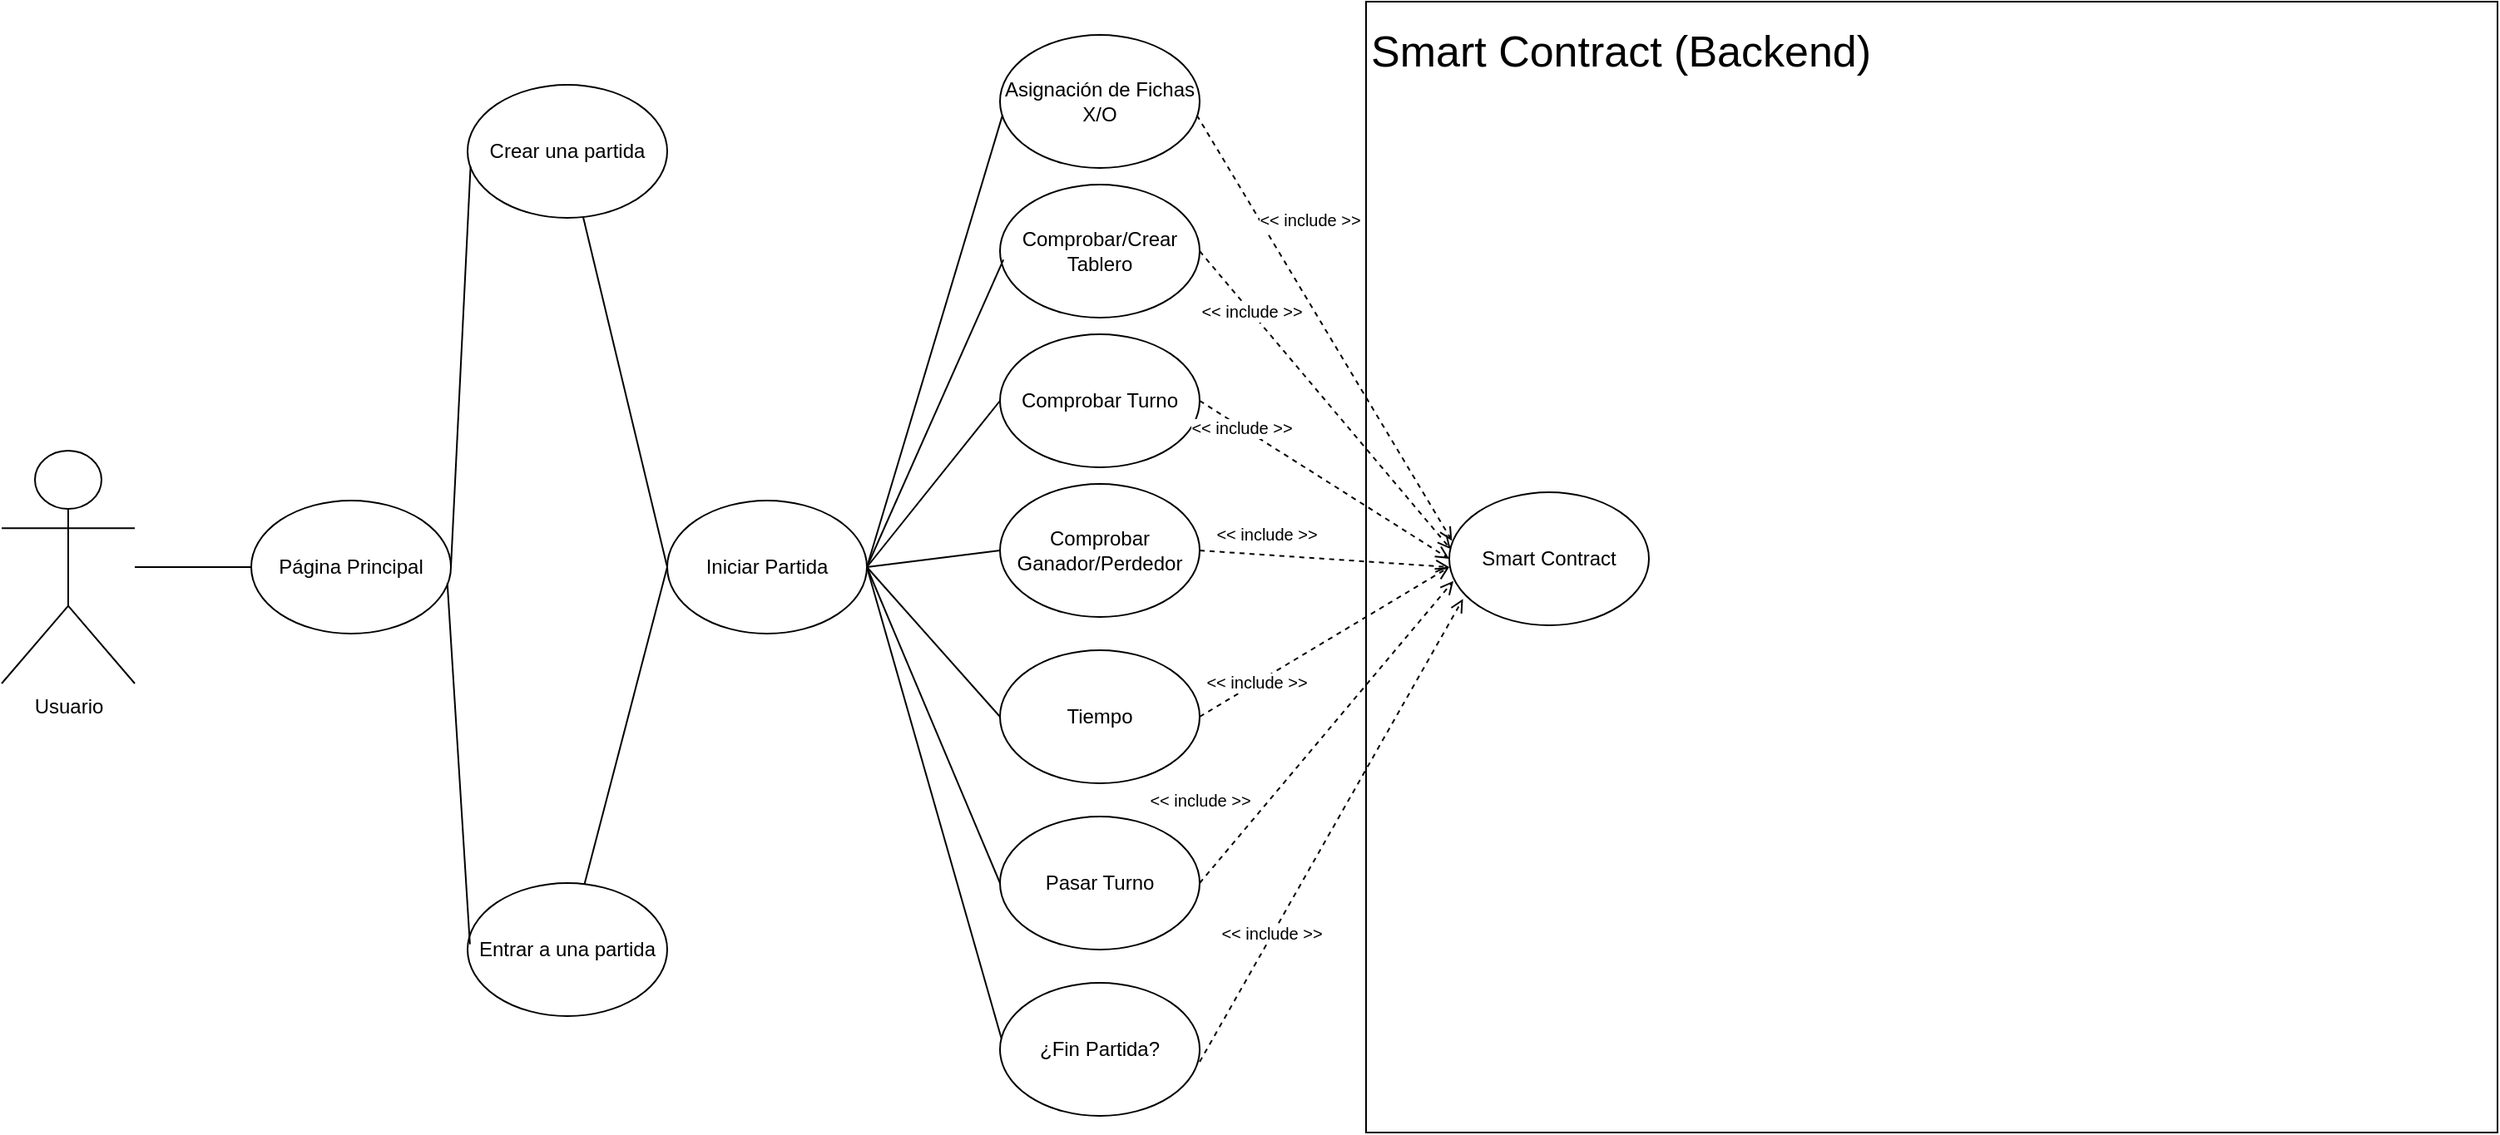 <mxfile version="16.6.6" type="device"><diagram name="Page-1" id="2c0d36ab-eaac-3732-788b-9136903baeff"><mxGraphModel dx="1185" dy="708" grid="1" gridSize="10" guides="1" tooltips="1" connect="1" arrows="1" fold="1" page="1" pageScale="1.5" pageWidth="1169" pageHeight="827" background="#ffffff" math="0" shadow="0"><root><mxCell id="0"/><mxCell id="1" parent="0"/><mxCell id="RkdWER1qY-3i4UcHdXwf-169" value="Smart Contract (Backend)" style="aspect=fixed;align=left;labelBorderColor=none;labelBackgroundColor=none;fontColor=default;whiteSpace=wrap;html=1;spacingTop=0;spacing=3;spacingBottom=620;fontSize=26;" vertex="1" parent="1"><mxGeometry x="860" y="120" width="680" height="680" as="geometry"/></mxCell><mxCell id="RkdWER1qY-3i4UcHdXwf-123" value="Usuario" style="shape=umlActor;verticalLabelPosition=bottom;verticalAlign=top;html=1;outlineConnect=0;" vertex="1" parent="1"><mxGeometry x="40" y="390" width="80" height="140" as="geometry"/></mxCell><mxCell id="RkdWER1qY-3i4UcHdXwf-131" value="Crear una partida" style="ellipse;whiteSpace=wrap;html=1;labelBackgroundColor=none;labelBorderColor=none;fontColor=default;" vertex="1" parent="1"><mxGeometry x="320" y="170" width="120" height="80" as="geometry"/></mxCell><mxCell id="RkdWER1qY-3i4UcHdXwf-132" value="Página Principal" style="ellipse;whiteSpace=wrap;html=1;labelBackgroundColor=none;labelBorderColor=none;fontColor=default;" vertex="1" parent="1"><mxGeometry x="190" y="420" width="120" height="80" as="geometry"/></mxCell><mxCell id="RkdWER1qY-3i4UcHdXwf-133" value="Entrar a una partida" style="ellipse;whiteSpace=wrap;html=1;labelBackgroundColor=none;labelBorderColor=none;fontColor=default;" vertex="1" parent="1"><mxGeometry x="320" y="650" width="120" height="80" as="geometry"/></mxCell><mxCell id="RkdWER1qY-3i4UcHdXwf-134" value="" style="endArrow=none;html=1;rounded=0;fontColor=default;entryX=0;entryY=0.5;entryDx=0;entryDy=0;" edge="1" parent="1" source="RkdWER1qY-3i4UcHdXwf-123" target="RkdWER1qY-3i4UcHdXwf-132"><mxGeometry width="50" height="50" relative="1" as="geometry"><mxPoint x="320" y="350" as="sourcePoint"/><mxPoint x="370" y="300" as="targetPoint"/></mxGeometry></mxCell><mxCell id="RkdWER1qY-3i4UcHdXwf-135" value="" style="endArrow=none;html=1;rounded=0;fontColor=default;entryX=0.015;entryY=0.615;entryDx=0;entryDy=0;entryPerimeter=0;exitX=1;exitY=0.5;exitDx=0;exitDy=0;" edge="1" parent="1" source="RkdWER1qY-3i4UcHdXwf-132" target="RkdWER1qY-3i4UcHdXwf-131"><mxGeometry width="50" height="50" relative="1" as="geometry"><mxPoint x="320" y="350" as="sourcePoint"/><mxPoint x="370" y="300" as="targetPoint"/></mxGeometry></mxCell><mxCell id="RkdWER1qY-3i4UcHdXwf-136" value="" style="endArrow=none;html=1;rounded=0;fontColor=default;exitX=0.982;exitY=0.62;exitDx=0;exitDy=0;exitPerimeter=0;entryX=0.012;entryY=0.46;entryDx=0;entryDy=0;entryPerimeter=0;" edge="1" parent="1" source="RkdWER1qY-3i4UcHdXwf-132" target="RkdWER1qY-3i4UcHdXwf-133"><mxGeometry width="50" height="50" relative="1" as="geometry"><mxPoint x="320" y="350" as="sourcePoint"/><mxPoint x="370" y="300" as="targetPoint"/></mxGeometry></mxCell><mxCell id="RkdWER1qY-3i4UcHdXwf-139" value="Iniciar Partida" style="ellipse;whiteSpace=wrap;html=1;labelBackgroundColor=none;labelBorderColor=none;fontColor=default;" vertex="1" parent="1"><mxGeometry x="440" y="420" width="120" height="80" as="geometry"/></mxCell><mxCell id="RkdWER1qY-3i4UcHdXwf-140" value="" style="endArrow=none;html=1;rounded=0;fontColor=default;exitX=0;exitY=0.5;exitDx=0;exitDy=0;" edge="1" parent="1" source="RkdWER1qY-3i4UcHdXwf-139" target="RkdWER1qY-3i4UcHdXwf-131"><mxGeometry width="50" height="50" relative="1" as="geometry"><mxPoint x="450" y="330" as="sourcePoint"/><mxPoint x="540" y="310" as="targetPoint"/></mxGeometry></mxCell><mxCell id="RkdWER1qY-3i4UcHdXwf-141" value="" style="endArrow=none;html=1;rounded=0;fontColor=default;entryX=0;entryY=0.5;entryDx=0;entryDy=0;" edge="1" parent="1" source="RkdWER1qY-3i4UcHdXwf-133" target="RkdWER1qY-3i4UcHdXwf-139"><mxGeometry width="50" height="50" relative="1" as="geometry"><mxPoint x="490" y="360" as="sourcePoint"/><mxPoint x="540" y="310" as="targetPoint"/></mxGeometry></mxCell><mxCell id="RkdWER1qY-3i4UcHdXwf-144" value="Asignación de Fichas X/O" style="ellipse;whiteSpace=wrap;html=1;labelBackgroundColor=none;labelBorderColor=none;fontColor=default;" vertex="1" parent="1"><mxGeometry x="640" y="140" width="120" height="80" as="geometry"/></mxCell><mxCell id="RkdWER1qY-3i4UcHdXwf-145" value="Comprobar/Crear Tablero" style="ellipse;whiteSpace=wrap;html=1;labelBackgroundColor=none;labelBorderColor=none;fontColor=default;" vertex="1" parent="1"><mxGeometry x="640" y="230" width="120" height="80" as="geometry"/></mxCell><mxCell id="RkdWER1qY-3i4UcHdXwf-146" value="Comprobar Turno" style="ellipse;whiteSpace=wrap;html=1;labelBackgroundColor=none;labelBorderColor=none;fontColor=default;" vertex="1" parent="1"><mxGeometry x="640" y="320" width="120" height="80" as="geometry"/></mxCell><mxCell id="RkdWER1qY-3i4UcHdXwf-147" value="Comprobar Ganador/Perdedor" style="ellipse;whiteSpace=wrap;html=1;labelBackgroundColor=none;labelBorderColor=none;fontColor=default;" vertex="1" parent="1"><mxGeometry x="640" y="410" width="120" height="80" as="geometry"/></mxCell><mxCell id="RkdWER1qY-3i4UcHdXwf-148" value="Tiempo" style="ellipse;whiteSpace=wrap;html=1;labelBackgroundColor=none;labelBorderColor=none;fontColor=default;" vertex="1" parent="1"><mxGeometry x="640" y="510" width="120" height="80" as="geometry"/></mxCell><mxCell id="RkdWER1qY-3i4UcHdXwf-149" value="Pasar Turno" style="ellipse;whiteSpace=wrap;html=1;labelBackgroundColor=none;labelBorderColor=none;fontColor=default;" vertex="1" parent="1"><mxGeometry x="640" y="610" width="120" height="80" as="geometry"/></mxCell><mxCell id="RkdWER1qY-3i4UcHdXwf-150" value="" style="endArrow=none;html=1;rounded=0;fontColor=default;entryX=0.013;entryY=0.601;entryDx=0;entryDy=0;entryPerimeter=0;exitX=1;exitY=0.5;exitDx=0;exitDy=0;" edge="1" parent="1" source="RkdWER1qY-3i4UcHdXwf-139" target="RkdWER1qY-3i4UcHdXwf-144"><mxGeometry width="50" height="50" relative="1" as="geometry"><mxPoint x="490" y="340" as="sourcePoint"/><mxPoint x="540" y="290" as="targetPoint"/></mxGeometry></mxCell><mxCell id="RkdWER1qY-3i4UcHdXwf-151" value="" style="endArrow=none;html=1;rounded=0;fontColor=default;entryX=0.017;entryY=0.565;entryDx=0;entryDy=0;entryPerimeter=0;exitX=1;exitY=0.5;exitDx=0;exitDy=0;" edge="1" parent="1" source="RkdWER1qY-3i4UcHdXwf-139" target="RkdWER1qY-3i4UcHdXwf-145"><mxGeometry width="50" height="50" relative="1" as="geometry"><mxPoint x="490" y="340" as="sourcePoint"/><mxPoint x="540" y="290" as="targetPoint"/></mxGeometry></mxCell><mxCell id="RkdWER1qY-3i4UcHdXwf-152" value="" style="endArrow=none;html=1;rounded=0;fontColor=default;entryX=0;entryY=0.5;entryDx=0;entryDy=0;exitX=1;exitY=0.5;exitDx=0;exitDy=0;" edge="1" parent="1" source="RkdWER1qY-3i4UcHdXwf-139" target="RkdWER1qY-3i4UcHdXwf-146"><mxGeometry width="50" height="50" relative="1" as="geometry"><mxPoint x="490" y="340" as="sourcePoint"/><mxPoint x="540" y="290" as="targetPoint"/></mxGeometry></mxCell><mxCell id="RkdWER1qY-3i4UcHdXwf-153" value="" style="endArrow=none;html=1;rounded=0;fontColor=default;entryX=0;entryY=0.5;entryDx=0;entryDy=0;exitX=1;exitY=0.5;exitDx=0;exitDy=0;" edge="1" parent="1" source="RkdWER1qY-3i4UcHdXwf-139" target="RkdWER1qY-3i4UcHdXwf-147"><mxGeometry width="50" height="50" relative="1" as="geometry"><mxPoint x="490" y="340" as="sourcePoint"/><mxPoint x="540" y="290" as="targetPoint"/></mxGeometry></mxCell><mxCell id="RkdWER1qY-3i4UcHdXwf-154" value="" style="endArrow=none;html=1;rounded=0;fontColor=default;entryX=0;entryY=0.5;entryDx=0;entryDy=0;exitX=1;exitY=0.5;exitDx=0;exitDy=0;" edge="1" parent="1" source="RkdWER1qY-3i4UcHdXwf-139" target="RkdWER1qY-3i4UcHdXwf-148"><mxGeometry width="50" height="50" relative="1" as="geometry"><mxPoint x="490" y="440" as="sourcePoint"/><mxPoint x="540" y="390" as="targetPoint"/></mxGeometry></mxCell><mxCell id="RkdWER1qY-3i4UcHdXwf-155" value="" style="endArrow=none;html=1;rounded=0;fontColor=default;exitX=0;exitY=0.5;exitDx=0;exitDy=0;entryX=1;entryY=0.5;entryDx=0;entryDy=0;" edge="1" parent="1" source="RkdWER1qY-3i4UcHdXwf-149" target="RkdWER1qY-3i4UcHdXwf-139"><mxGeometry width="50" height="50" relative="1" as="geometry"><mxPoint x="490" y="440" as="sourcePoint"/><mxPoint x="540" y="390" as="targetPoint"/></mxGeometry></mxCell><mxCell id="RkdWER1qY-3i4UcHdXwf-156" value="¿Fin Partida?" style="ellipse;whiteSpace=wrap;html=1;labelBackgroundColor=none;labelBorderColor=none;fontColor=default;" vertex="1" parent="1"><mxGeometry x="640" y="710" width="120" height="80" as="geometry"/></mxCell><mxCell id="RkdWER1qY-3i4UcHdXwf-157" value="" style="endArrow=none;html=1;rounded=0;fontColor=default;exitX=0.007;exitY=0.417;exitDx=0;exitDy=0;exitPerimeter=0;" edge="1" parent="1" source="RkdWER1qY-3i4UcHdXwf-156"><mxGeometry width="50" height="50" relative="1" as="geometry"><mxPoint x="570" y="440" as="sourcePoint"/><mxPoint x="560" y="460" as="targetPoint"/></mxGeometry></mxCell><mxCell id="RkdWER1qY-3i4UcHdXwf-158" value="Smart Contract" style="ellipse;whiteSpace=wrap;html=1;labelBackgroundColor=none;labelBorderColor=none;fontColor=default;" vertex="1" parent="1"><mxGeometry x="910" y="415" width="120" height="80" as="geometry"/></mxCell><mxCell id="RkdWER1qY-3i4UcHdXwf-161" value="" style="endArrow=open;dashed=1;html=1;rounded=0;fontColor=default;exitX=0.986;exitY=0.604;exitDx=0;exitDy=0;exitPerimeter=0;entryX=0.014;entryY=0.365;entryDx=0;entryDy=0;entryPerimeter=0;startArrow=none;startFill=0;endFill=0;" edge="1" parent="1" source="RkdWER1qY-3i4UcHdXwf-144" target="RkdWER1qY-3i4UcHdXwf-158"><mxGeometry width="50" height="50" relative="1" as="geometry"><mxPoint x="870" y="280" as="sourcePoint"/><mxPoint x="920" y="230" as="targetPoint"/></mxGeometry></mxCell><mxCell id="RkdWER1qY-3i4UcHdXwf-170" value="&amp;lt;&amp;lt; include &amp;gt;&amp;gt;" style="edgeLabel;html=1;align=center;verticalAlign=middle;resizable=0;points=[];fontSize=10;fontColor=default;" vertex="1" connectable="0" parent="RkdWER1qY-3i4UcHdXwf-161"><mxGeometry x="-0.104" y="-1" relative="1" as="geometry"><mxPoint y="-53" as="offset"/></mxGeometry></mxCell><mxCell id="RkdWER1qY-3i4UcHdXwf-162" value="" style="endArrow=open;dashed=1;html=1;rounded=0;fontColor=default;exitX=1;exitY=0.5;exitDx=0;exitDy=0;entryX=0.007;entryY=0.427;entryDx=0;entryDy=0;entryPerimeter=0;startArrow=none;startFill=0;endFill=0;" edge="1" parent="1" source="RkdWER1qY-3i4UcHdXwf-145" target="RkdWER1qY-3i4UcHdXwf-158"><mxGeometry width="50" height="50" relative="1" as="geometry"><mxPoint x="760.0" y="294.12" as="sourcePoint"/><mxPoint x="913.36" y="550" as="targetPoint"/></mxGeometry></mxCell><mxCell id="RkdWER1qY-3i4UcHdXwf-171" value="&amp;lt;&amp;lt; include &amp;gt;&amp;gt;" style="edgeLabel;html=1;align=center;verticalAlign=middle;resizable=0;points=[];fontSize=10;fontColor=default;" vertex="1" connectable="0" parent="RkdWER1qY-3i4UcHdXwf-162"><mxGeometry x="-0.599" relative="1" as="geometry"><mxPoint as="offset"/></mxGeometry></mxCell><mxCell id="RkdWER1qY-3i4UcHdXwf-163" value="" style="endArrow=open;dashed=1;html=1;rounded=0;fontColor=default;exitX=1;exitY=0.5;exitDx=0;exitDy=0;startArrow=none;startFill=0;endFill=0;" edge="1" parent="1" source="RkdWER1qY-3i4UcHdXwf-147"><mxGeometry width="50" height="50" relative="1" as="geometry"><mxPoint x="1050" y="415.0" as="sourcePoint"/><mxPoint x="910" y="460" as="targetPoint"/></mxGeometry></mxCell><mxCell id="RkdWER1qY-3i4UcHdXwf-173" value="&amp;lt;&amp;lt; include &amp;gt;&amp;gt;" style="edgeLabel;html=1;align=center;verticalAlign=middle;resizable=0;points=[];fontSize=10;fontColor=default;" vertex="1" connectable="0" parent="RkdWER1qY-3i4UcHdXwf-163"><mxGeometry x="-0.656" y="1" relative="1" as="geometry"><mxPoint x="14" y="-11" as="offset"/></mxGeometry></mxCell><mxCell id="RkdWER1qY-3i4UcHdXwf-164" value="" style="endArrow=open;dashed=1;html=1;rounded=0;fontColor=default;exitX=1;exitY=0.5;exitDx=0;exitDy=0;entryX=0.021;entryY=0.667;entryDx=0;entryDy=0;entryPerimeter=0;startArrow=none;startFill=0;endFill=0;" edge="1" parent="1" source="RkdWER1qY-3i4UcHdXwf-149" target="RkdWER1qY-3i4UcHdXwf-158"><mxGeometry width="50" height="50" relative="1" as="geometry"><mxPoint x="990" y="144.12" as="sourcePoint"/><mxPoint x="1143.36" y="400.0" as="targetPoint"/></mxGeometry></mxCell><mxCell id="RkdWER1qY-3i4UcHdXwf-175" value="&amp;lt;&amp;lt; include &amp;gt;&amp;gt;" style="edgeLabel;html=1;align=center;verticalAlign=middle;resizable=0;points=[];fontSize=10;fontColor=default;" vertex="1" connectable="0" parent="RkdWER1qY-3i4UcHdXwf-164"><mxGeometry x="-0.426" y="3" relative="1" as="geometry"><mxPoint x="-42" y="4" as="offset"/></mxGeometry></mxCell><mxCell id="RkdWER1qY-3i4UcHdXwf-165" value="" style="endArrow=open;dashed=1;html=1;rounded=0;fontColor=default;exitX=1;exitY=0.5;exitDx=0;exitDy=0;startArrow=none;startFill=0;endFill=0;" edge="1" parent="1" source="RkdWER1qY-3i4UcHdXwf-148"><mxGeometry width="50" height="50" relative="1" as="geometry"><mxPoint x="920" y="120.0" as="sourcePoint"/><mxPoint x="910" y="460" as="targetPoint"/></mxGeometry></mxCell><mxCell id="RkdWER1qY-3i4UcHdXwf-174" value="&amp;lt;&amp;lt; include &amp;gt;&amp;gt;" style="edgeLabel;html=1;align=center;verticalAlign=middle;resizable=0;points=[];fontSize=10;fontColor=default;" vertex="1" connectable="0" parent="RkdWER1qY-3i4UcHdXwf-165"><mxGeometry x="-0.535" y="1" relative="1" as="geometry"><mxPoint as="offset"/></mxGeometry></mxCell><mxCell id="RkdWER1qY-3i4UcHdXwf-167" value="" style="endArrow=open;dashed=1;html=1;rounded=0;fontColor=default;exitX=1;exitY=0.594;exitDx=0;exitDy=0;exitPerimeter=0;entryX=0.069;entryY=0.802;entryDx=0;entryDy=0;entryPerimeter=0;startArrow=none;startFill=0;endFill=0;" edge="1" parent="1" source="RkdWER1qY-3i4UcHdXwf-156" target="RkdWER1qY-3i4UcHdXwf-158"><mxGeometry width="50" height="50" relative="1" as="geometry"><mxPoint x="1010" y="90.0" as="sourcePoint"/><mxPoint x="1163.36" y="345.88" as="targetPoint"/></mxGeometry></mxCell><mxCell id="RkdWER1qY-3i4UcHdXwf-176" value="&amp;lt;&amp;lt; include &amp;gt;&amp;gt;" style="edgeLabel;html=1;align=center;verticalAlign=middle;resizable=0;points=[];fontSize=10;fontColor=default;" vertex="1" connectable="0" parent="RkdWER1qY-3i4UcHdXwf-167"><mxGeometry x="-0.443" y="1" relative="1" as="geometry"><mxPoint as="offset"/></mxGeometry></mxCell><mxCell id="RkdWER1qY-3i4UcHdXwf-168" value="" style="endArrow=open;dashed=1;html=1;rounded=0;fontColor=default;exitX=1;exitY=0.5;exitDx=0;exitDy=0;entryX=0;entryY=0.5;entryDx=0;entryDy=0;startArrow=none;startFill=0;endFill=0;" edge="1" parent="1" source="RkdWER1qY-3i4UcHdXwf-146" target="RkdWER1qY-3i4UcHdXwf-158"><mxGeometry width="50" height="50" relative="1" as="geometry"><mxPoint x="893.32" y="170.0" as="sourcePoint"/><mxPoint x="1046.68" y="425.88" as="targetPoint"/></mxGeometry></mxCell><mxCell id="RkdWER1qY-3i4UcHdXwf-172" value="&amp;lt;&amp;lt; include &amp;gt;&amp;gt;" style="edgeLabel;html=1;align=center;verticalAlign=middle;resizable=0;points=[];fontSize=10;fontColor=default;" vertex="1" connectable="0" parent="RkdWER1qY-3i4UcHdXwf-168"><mxGeometry x="-0.67" relative="1" as="geometry"><mxPoint as="offset"/></mxGeometry></mxCell></root></mxGraphModel></diagram></mxfile>